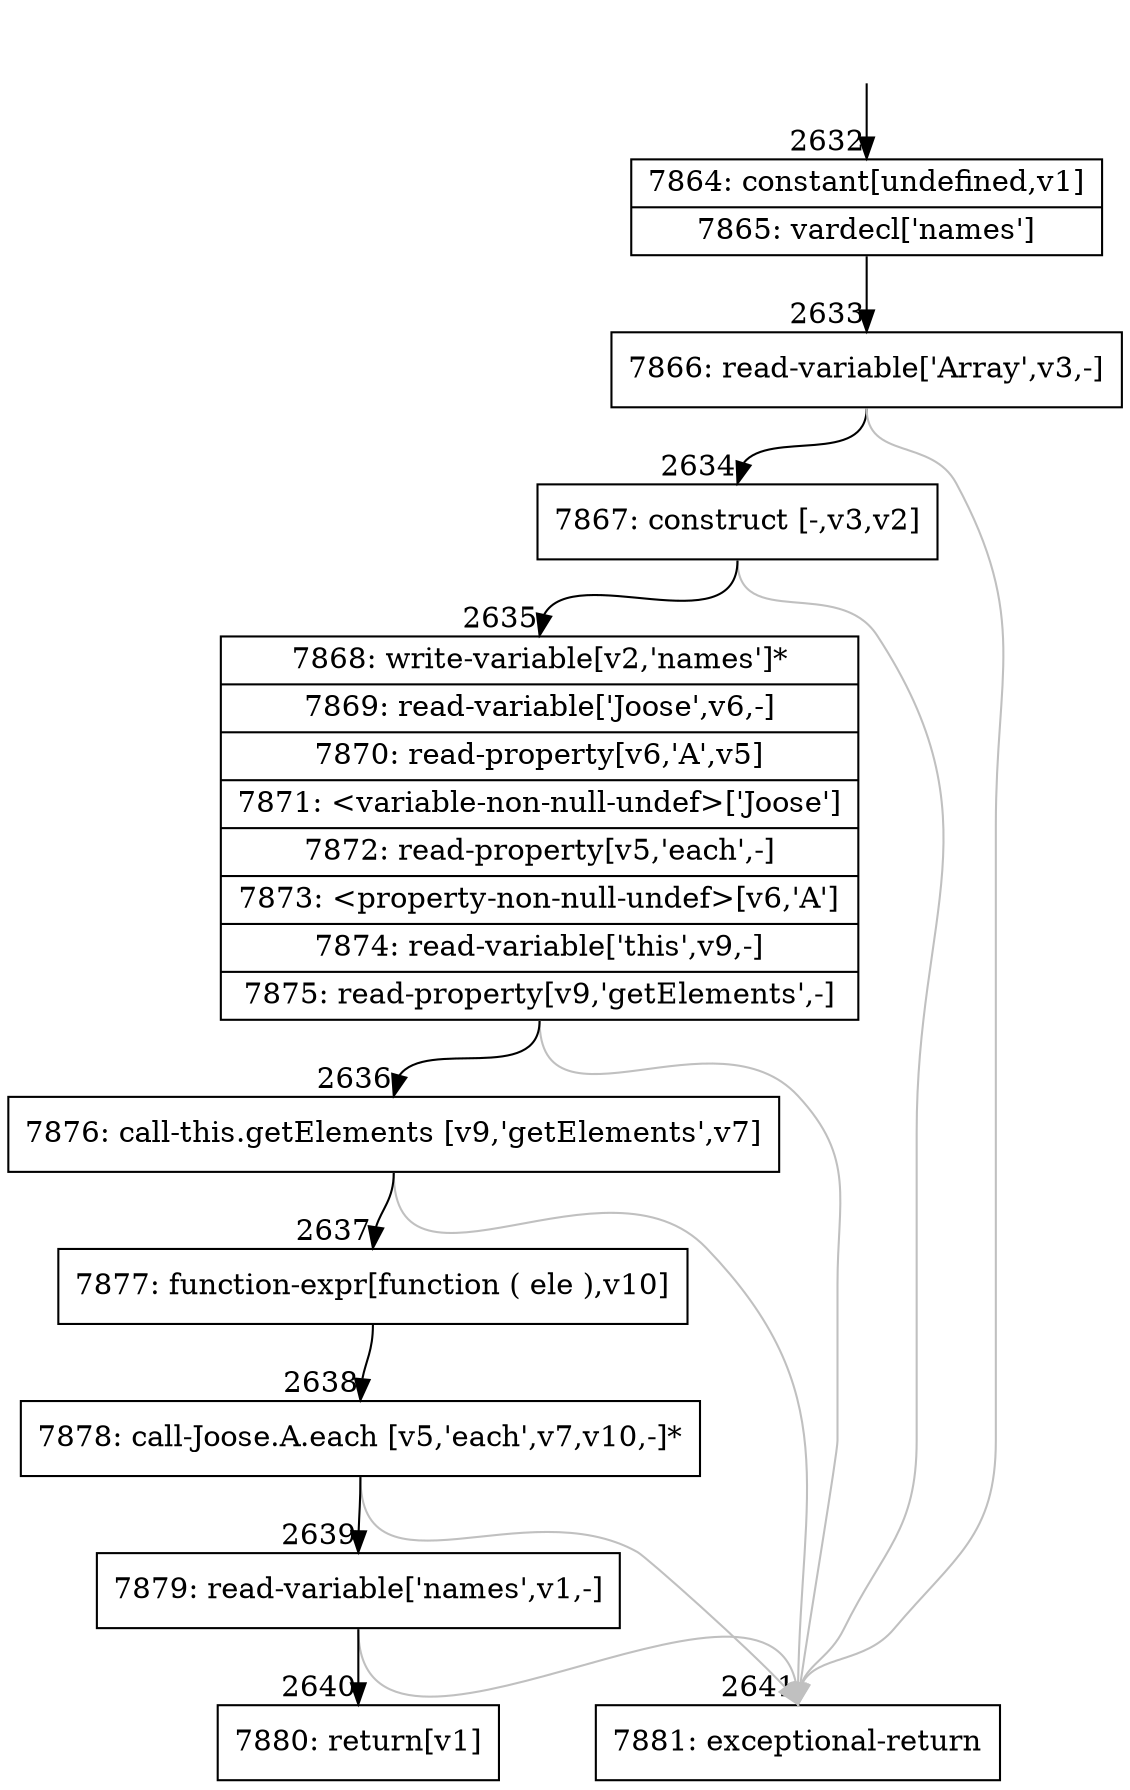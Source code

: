 digraph {
rankdir="TD"
BB_entry287[shape=none,label=""];
BB_entry287 -> BB2632 [tailport=s, headport=n, headlabel="    2632"]
BB2632 [shape=record label="{7864: constant[undefined,v1]|7865: vardecl['names']}" ] 
BB2632 -> BB2633 [tailport=s, headport=n, headlabel="      2633"]
BB2633 [shape=record label="{7866: read-variable['Array',v3,-]}" ] 
BB2633 -> BB2634 [tailport=s, headport=n, headlabel="      2634"]
BB2633 -> BB2641 [tailport=s, headport=n, color=gray, headlabel="      2641"]
BB2634 [shape=record label="{7867: construct [-,v3,v2]}" ] 
BB2634 -> BB2635 [tailport=s, headport=n, headlabel="      2635"]
BB2634 -> BB2641 [tailport=s, headport=n, color=gray]
BB2635 [shape=record label="{7868: write-variable[v2,'names']*|7869: read-variable['Joose',v6,-]|7870: read-property[v6,'A',v5]|7871: \<variable-non-null-undef\>['Joose']|7872: read-property[v5,'each',-]|7873: \<property-non-null-undef\>[v6,'A']|7874: read-variable['this',v9,-]|7875: read-property[v9,'getElements',-]}" ] 
BB2635 -> BB2636 [tailport=s, headport=n, headlabel="      2636"]
BB2635 -> BB2641 [tailport=s, headport=n, color=gray]
BB2636 [shape=record label="{7876: call-this.getElements [v9,'getElements',v7]}" ] 
BB2636 -> BB2637 [tailport=s, headport=n, headlabel="      2637"]
BB2636 -> BB2641 [tailport=s, headport=n, color=gray]
BB2637 [shape=record label="{7877: function-expr[function ( ele ),v10]}" ] 
BB2637 -> BB2638 [tailport=s, headport=n, headlabel="      2638"]
BB2638 [shape=record label="{7878: call-Joose.A.each [v5,'each',v7,v10,-]*}" ] 
BB2638 -> BB2639 [tailport=s, headport=n, headlabel="      2639"]
BB2638 -> BB2641 [tailport=s, headport=n, color=gray]
BB2639 [shape=record label="{7879: read-variable['names',v1,-]}" ] 
BB2639 -> BB2640 [tailport=s, headport=n, headlabel="      2640"]
BB2639 -> BB2641 [tailport=s, headport=n, color=gray]
BB2640 [shape=record label="{7880: return[v1]}" ] 
BB2641 [shape=record label="{7881: exceptional-return}" ] 
//#$~ 3047
}
